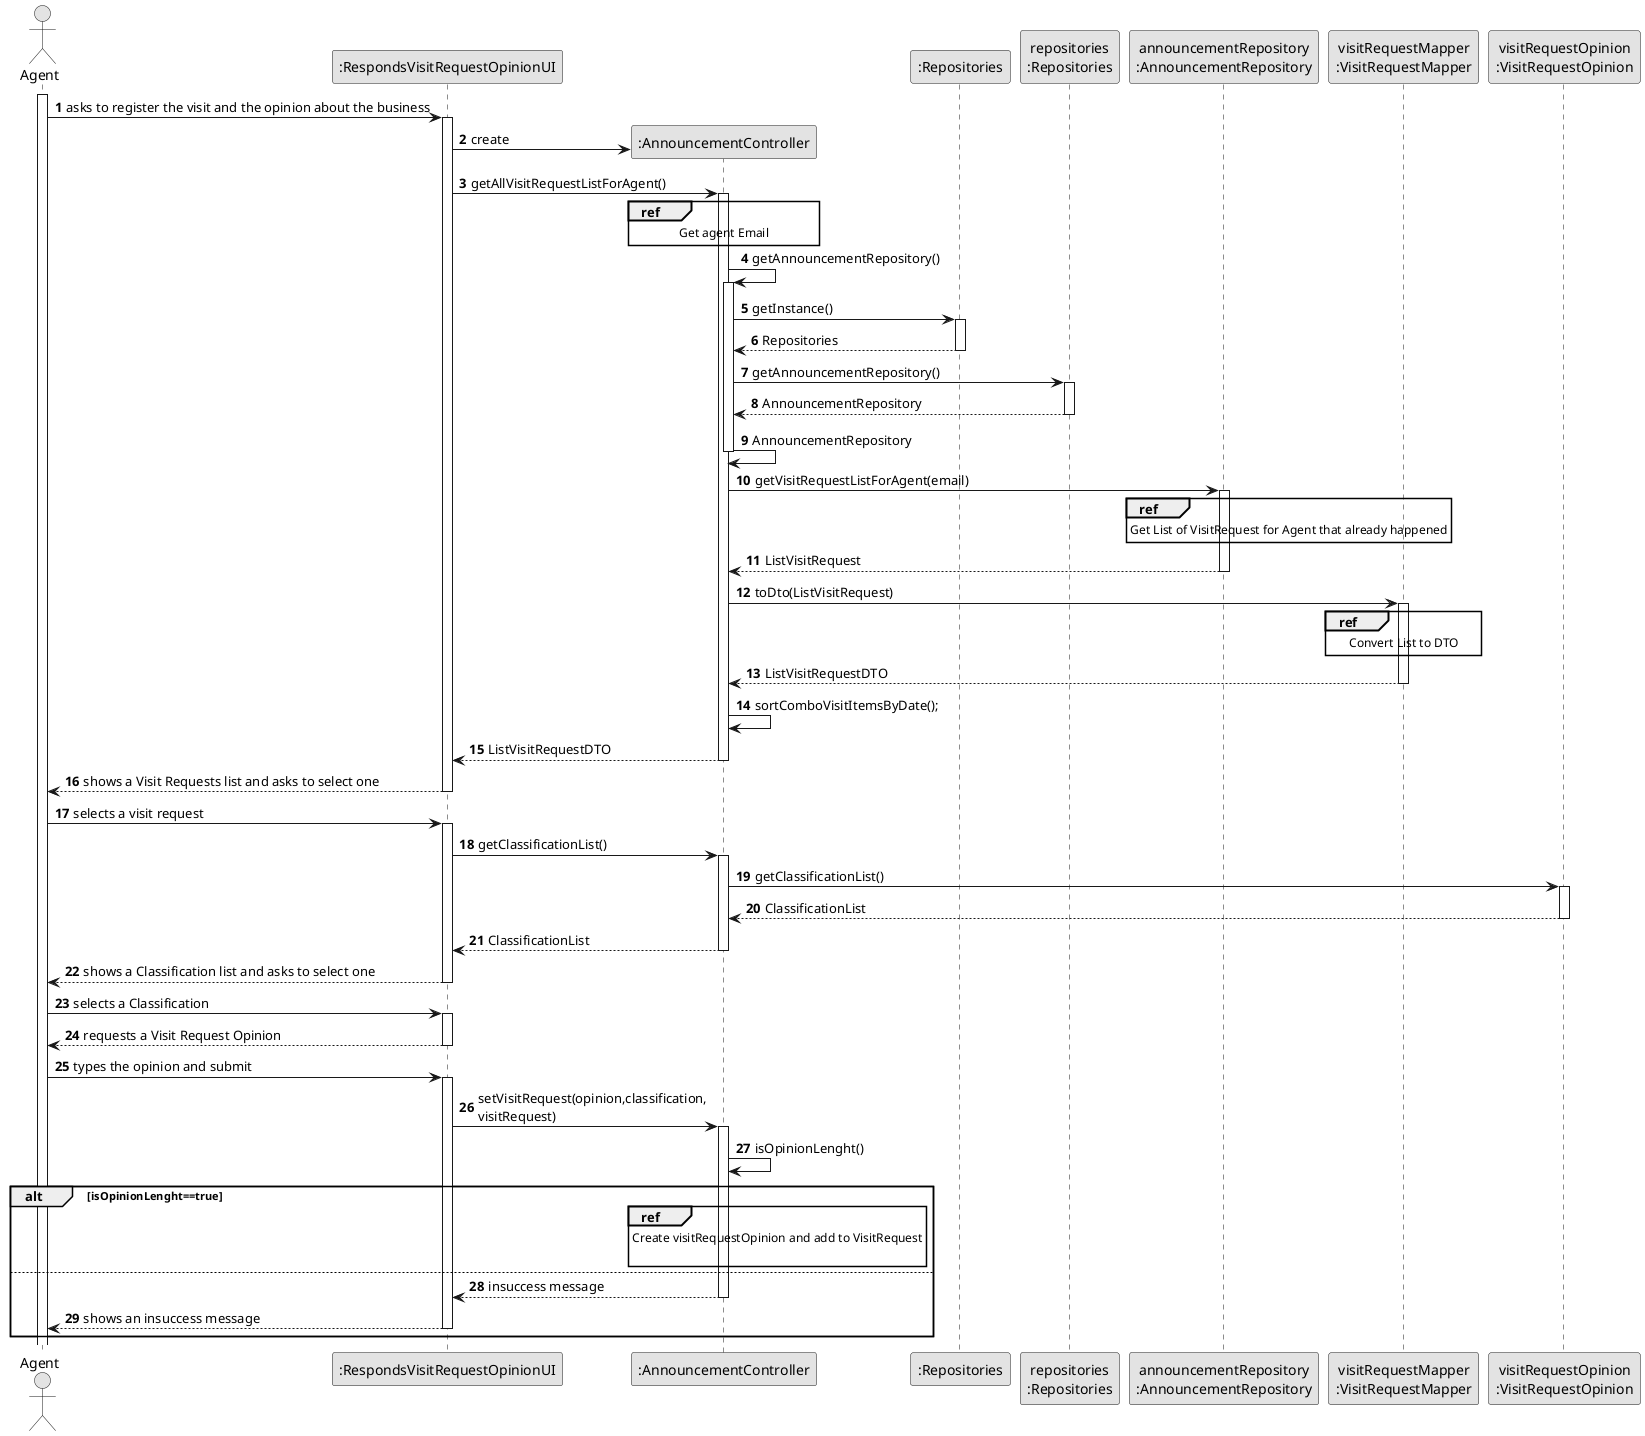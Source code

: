 @startuml
skinparam monochrome true
skinparam packageStyle rectangle
skinparam shadowing false

autonumber

'hide footbox


actor "Agent" as actor
participant ":RespondsVisitRequestOpinionUI" as UI
participant ":AnnouncementController" as controller

participant ":Repositories" as REPO
participant "repositories\n:Repositories" as rep
participant "announcementRepository\n:AnnouncementRepository" as AnnouncementRepo
participant "visitRequestMapper\n:VisitRequestMapper" as mapper
participant "visitRequestOpinion\n:VisitRequestOpinion" as opinion


activate actor
actor -> UI : asks to register the visit and the opinion about the business
    activate UI

    UI -> controller**: create


    UI -> controller: getAllVisitRequestListForAgent()
    activate controller
            ref over controller
                Get agent Email
            end

            controller -> controller : getAnnouncementRepository()
            activate controller
            controller -> REPO: getInstance()
              activate REPO

            REPO --> controller : Repositories
            deactivate REPO

            controller -> rep: getAnnouncementRepository()
                        activate rep

            rep --> controller : AnnouncementRepository
            deactivate rep
            controller->controller:AnnouncementRepository
            deactivate controller
            controller -> AnnouncementRepo : getVisitRequestListForAgent(email)
                activate AnnouncementRepo
                    ref over AnnouncementRepo
                        Get List of VisitRequest for Agent that already happened
                    end
                    AnnouncementRepo -->controller : ListVisitRequest
                deactivate
                 controller -> mapper:toDto(ListVisitRequest)
                    activate mapper

                      ref over mapper
                        Convert List to DTO
                      end
                mapper --> controller : ListVisitRequestDTO
                deactivate
                controller -> controller: sortComboVisitItemsByDate();


        controller-->UI : ListVisitRequestDTO
        deactivate

UI --> actor: shows a Visit Requests list and asks to select one
deactivate UI

actor -> UI : selects a visit request
activate UI
        UI->controller : getClassificationList()
        activate controller
                    controller->opinion : getClassificationList()
                    activate opinion
                    opinion-->controller : ClassificationList
                    deactivate

        controller-->UI: ClassificationList
        deactivate
UI --> actor: shows a Classification list and asks to select one
deactivate UI

actor -> UI : selects a Classification

activate UI
UI --> actor: requests a Visit Request Opinion
deactivate
actor -> UI : types the opinion and submit
activate UI
    UI->controller: setVisitRequest(opinion,classification,\nvisitRequest)
        activate controller
            controller-> controller:isOpinionLenght()
            alt isOpinionLenght==true

                ref over controller
                    Create visitRequestOpinion and add to VisitRequest

                end
            else
            controller-->UI:insuccess message
            deactivate controller

            UI --> actor: shows an insuccess message
            deactivate
            end


deactivate UI



@enduml
